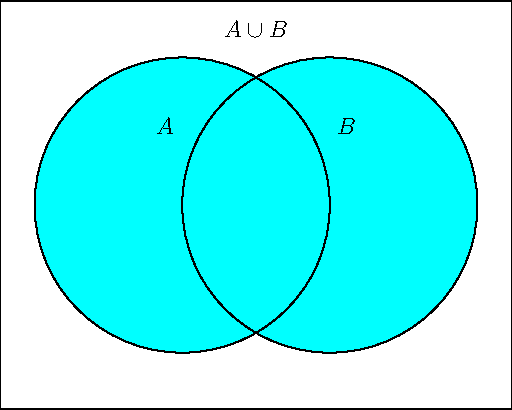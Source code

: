 /******************************************************************************
 *                                  LICENSE                                   *
 ******************************************************************************
 *  This file is part of Mathematics-and-Physics.                             *
 *                                                                            *
 *  Mathematics-and-Physics is free software: you can redistribute it and/or  *
 *  modify it under the terms of the GNU General Public License as published  *
 *  by the Free Software Foundation, either version 3 of the License, or      *
 *  (at your option) any later version.                                       *
 *                                                                            *
 *  Mathematics-and-Physics is distributed in the hope that it will be useful *
 *  but WITHOUT ANY WARRANTY; without even the implied warranty of            *
 *  MERCHANTABILITY or FITNESS FOR A PARTICULAR PURPOSE.  See the             *
 *  GNU General Public License for more details.                              *
 *                                                                            *
 *  You should have received a copy of the GNU General Public License         *
 *  along with Mathematics-and-Physics.  If not, see                          *
 *  <https://www.gnu.org/licenses/>.                                          *
 ******************************************************************************/

/*  Size of the output figure.                                                */
size(256);

pair C1 = (-1.3, 0.0);
pair C2 = (1.3, 0.0);
pair A = (-1.6, 1.4);
pair B = (1.6, 1.4);
pair U = (0.0, 3.1);

pair R0 = (-4.5, 3.6);
pair R1 = (4.5, 3.6);
pair R2 = (4.5, -3.6);
pair R3 = (-4.5, -3.6);
real r = 2.6;

draw(R0 -- R1 -- R2 -- R3 -- cycle);
filldraw(circle(C1, r), cyan, invisible);
filldraw(circle(C2, r), cyan, invisible);
draw(circle(C1, r), black);
draw(circle(C2, r), black);

label("$A$", A);
label("$B$", B);
label("$A\cup{B}$", U);
